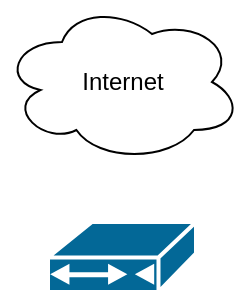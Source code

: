 <mxfile>
    <diagram id="ckl0E4F_8CzsW9DDw1LO" name="Page-1">
        <mxGraphModel dx="801" dy="433" grid="1" gridSize="10" guides="1" tooltips="1" connect="1" arrows="1" fold="1" page="1" pageScale="1" pageWidth="850" pageHeight="1100" math="0" shadow="0">
            <root>
                <mxCell id="0"/>
                <mxCell id="1" parent="0"/>
                <mxCell id="2" value="" style="ellipse;shape=cloud;whiteSpace=wrap;html=1;" parent="1" vertex="1">
                    <mxGeometry x="380" width="120" height="80" as="geometry"/>
                </mxCell>
                <mxCell id="3" value="Internet" style="text;html=1;resizable=0;autosize=1;align=center;verticalAlign=middle;points=[];fillColor=none;strokeColor=none;rounded=0;" parent="1" vertex="1">
                    <mxGeometry x="410" y="30" width="60" height="20" as="geometry"/>
                </mxCell>
                <mxCell id="4" value="" style="shape=mxgraph.cisco.modems_and_phones.cable_modem;html=1;pointerEvents=1;dashed=0;fillColor=#036897;strokeColor=#ffffff;strokeWidth=2;verticalLabelPosition=bottom;verticalAlign=top;align=center;outlineConnect=0;" parent="1" vertex="1">
                    <mxGeometry x="403" y="110" width="74" height="35" as="geometry"/>
                </mxCell>
            </root>
        </mxGraphModel>
    </diagram>
</mxfile>